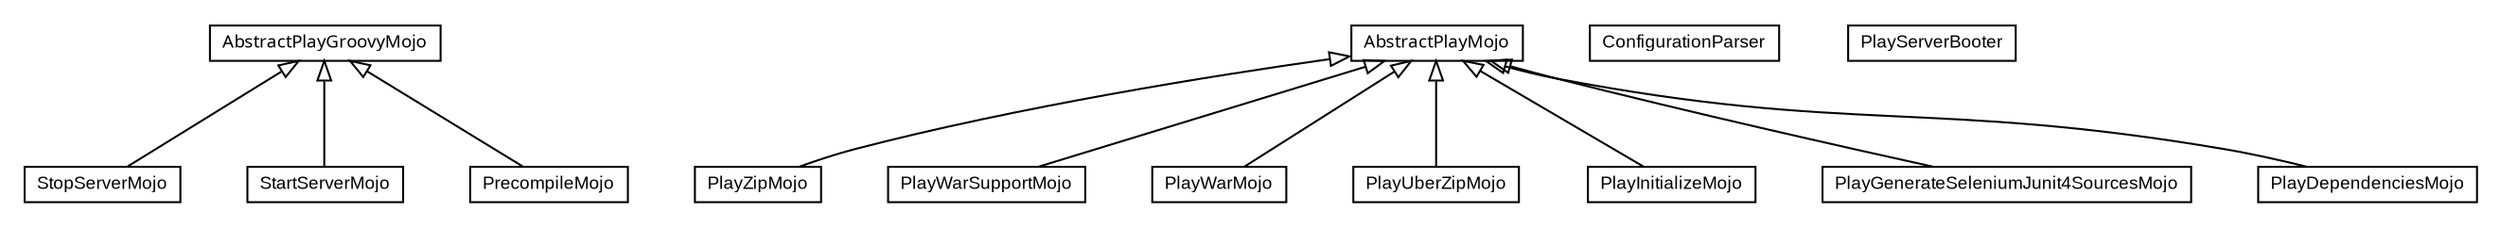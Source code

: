 #!/usr/local/bin/dot
#
# Class diagram 
# Generated by UmlGraph version 4.6 (http://www.spinellis.gr/sw/umlgraph)
#

digraph G {
	edge [fontname="arial",fontsize=10,labelfontname="arial",labelfontsize=10];
	node [fontname="arial",fontsize=10,shape=plaintext];
	// com.google.code.play.StopServerMojo
	c0 [label=<<table border="0" cellborder="1" cellspacing="0" cellpadding="2" port="p" href="./StopServerMojo.html">
		<tr><td><table border="0" cellspacing="0" cellpadding="1">
			<tr><td> StopServerMojo </td></tr>
		</table></td></tr>
		</table>>, fontname="arial", fontcolor="black", fontsize=9.0];
	// com.google.code.play.StartServerMojo
	c1 [label=<<table border="0" cellborder="1" cellspacing="0" cellpadding="2" port="p" href="./StartServerMojo.html">
		<tr><td><table border="0" cellspacing="0" cellpadding="1">
			<tr><td> StartServerMojo </td></tr>
		</table></td></tr>
		</table>>, fontname="arial", fontcolor="black", fontsize=9.0];
	// com.google.code.play.PrecompileMojo
	c2 [label=<<table border="0" cellborder="1" cellspacing="0" cellpadding="2" port="p" href="./PrecompileMojo.html">
		<tr><td><table border="0" cellspacing="0" cellpadding="1">
			<tr><td> PrecompileMojo </td></tr>
		</table></td></tr>
		</table>>, fontname="arial", fontcolor="black", fontsize=9.0];
	// com.google.code.play.PlayZipMojo
	c3 [label=<<table border="0" cellborder="1" cellspacing="0" cellpadding="2" port="p" href="./PlayZipMojo.html">
		<tr><td><table border="0" cellspacing="0" cellpadding="1">
			<tr><td> PlayZipMojo </td></tr>
		</table></td></tr>
		</table>>, fontname="arial", fontcolor="black", fontsize=9.0];
	// com.google.code.play.PlayWarSupportMojo
	c4 [label=<<table border="0" cellborder="1" cellspacing="0" cellpadding="2" port="p" href="./PlayWarSupportMojo.html">
		<tr><td><table border="0" cellspacing="0" cellpadding="1">
			<tr><td> PlayWarSupportMojo </td></tr>
		</table></td></tr>
		</table>>, fontname="arial", fontcolor="black", fontsize=9.0];
	// com.google.code.play.PlayWarMojo
	c5 [label=<<table border="0" cellborder="1" cellspacing="0" cellpadding="2" port="p" href="./PlayWarMojo.html">
		<tr><td><table border="0" cellspacing="0" cellpadding="1">
			<tr><td> PlayWarMojo </td></tr>
		</table></td></tr>
		</table>>, fontname="arial", fontcolor="black", fontsize=9.0];
	// com.google.code.play.PlayUberZipMojo
	c6 [label=<<table border="0" cellborder="1" cellspacing="0" cellpadding="2" port="p" href="./PlayUberZipMojo.html">
		<tr><td><table border="0" cellspacing="0" cellpadding="1">
			<tr><td> PlayUberZipMojo </td></tr>
		</table></td></tr>
		</table>>, fontname="arial", fontcolor="black", fontsize=9.0];
	// com.google.code.play.PlayInitializeMojo
	c7 [label=<<table border="0" cellborder="1" cellspacing="0" cellpadding="2" port="p" href="./PlayInitializeMojo.html">
		<tr><td><table border="0" cellspacing="0" cellpadding="1">
			<tr><td> PlayInitializeMojo </td></tr>
		</table></td></tr>
		</table>>, fontname="arial", fontcolor="black", fontsize=9.0];
	// com.google.code.play.PlayGenerateSeleniumJunit4SourcesMojo
	c8 [label=<<table border="0" cellborder="1" cellspacing="0" cellpadding="2" port="p" href="./PlayGenerateSeleniumJunit4SourcesMojo.html">
		<tr><td><table border="0" cellspacing="0" cellpadding="1">
			<tr><td> PlayGenerateSeleniumJunit4SourcesMojo </td></tr>
		</table></td></tr>
		</table>>, fontname="arial", fontcolor="black", fontsize=9.0];
	// com.google.code.play.PlayDependenciesMojo
	c9 [label=<<table border="0" cellborder="1" cellspacing="0" cellpadding="2" port="p" href="./PlayDependenciesMojo.html">
		<tr><td><table border="0" cellspacing="0" cellpadding="1">
			<tr><td> PlayDependenciesMojo </td></tr>
		</table></td></tr>
		</table>>, fontname="arial", fontcolor="black", fontsize=9.0];
	// com.google.code.play.ConfigurationParser
	c10 [label=<<table border="0" cellborder="1" cellspacing="0" cellpadding="2" port="p" href="./ConfigurationParser.html">
		<tr><td><table border="0" cellspacing="0" cellpadding="1">
			<tr><td> ConfigurationParser </td></tr>
		</table></td></tr>
		</table>>, fontname="arial", fontcolor="black", fontsize=9.0];
	// com.google.code.play.AbstractPlayMojo
	c11 [label=<<table border="0" cellborder="1" cellspacing="0" cellpadding="2" port="p" href="./AbstractPlayMojo.html">
		<tr><td><table border="0" cellspacing="0" cellpadding="1">
			<tr><td><font face="ariali"> AbstractPlayMojo </font></td></tr>
		</table></td></tr>
		</table>>, fontname="arial", fontcolor="black", fontsize=9.0];
	// com.google.code.play.AbstractPlayGroovyMojo
	c12 [label=<<table border="0" cellborder="1" cellspacing="0" cellpadding="2" port="p" href="./AbstractPlayGroovyMojo.html">
		<tr><td><table border="0" cellspacing="0" cellpadding="1">
			<tr><td><font face="ariali"> AbstractPlayGroovyMojo </font></td></tr>
		</table></td></tr>
		</table>>, fontname="arial", fontcolor="black", fontsize=9.0];
	// com.google.code.play.PlayServerBooter
	c13 [label=<<table border="0" cellborder="1" cellspacing="0" cellpadding="2" port="p" href="./PlayServerBooter.html">
		<tr><td><table border="0" cellspacing="0" cellpadding="1">
			<tr><td> PlayServerBooter </td></tr>
		</table></td></tr>
		</table>>, fontname="arial", fontcolor="black", fontsize=9.0];
	//com.google.code.play.StopServerMojo extends com.google.code.play.AbstractPlayGroovyMojo
	c12:p -> c0:p [dir=back,arrowtail=empty];
	//com.google.code.play.StartServerMojo extends com.google.code.play.AbstractPlayGroovyMojo
	c12:p -> c1:p [dir=back,arrowtail=empty];
	//com.google.code.play.PrecompileMojo extends com.google.code.play.AbstractPlayGroovyMojo
	c12:p -> c2:p [dir=back,arrowtail=empty];
	//com.google.code.play.PlayZipMojo extends com.google.code.play.AbstractPlayMojo
	c11:p -> c3:p [dir=back,arrowtail=empty];
	//com.google.code.play.PlayWarSupportMojo extends com.google.code.play.AbstractPlayMojo
	c11:p -> c4:p [dir=back,arrowtail=empty];
	//com.google.code.play.PlayWarMojo extends com.google.code.play.AbstractPlayMojo
	c11:p -> c5:p [dir=back,arrowtail=empty];
	//com.google.code.play.PlayUberZipMojo extends com.google.code.play.AbstractPlayMojo
	c11:p -> c6:p [dir=back,arrowtail=empty];
	//com.google.code.play.PlayInitializeMojo extends com.google.code.play.AbstractPlayMojo
	c11:p -> c7:p [dir=back,arrowtail=empty];
	//com.google.code.play.PlayGenerateSeleniumJunit4SourcesMojo extends com.google.code.play.AbstractPlayMojo
	c11:p -> c8:p [dir=back,arrowtail=empty];
	//com.google.code.play.PlayDependenciesMojo extends com.google.code.play.AbstractPlayMojo
	c11:p -> c9:p [dir=back,arrowtail=empty];
}

